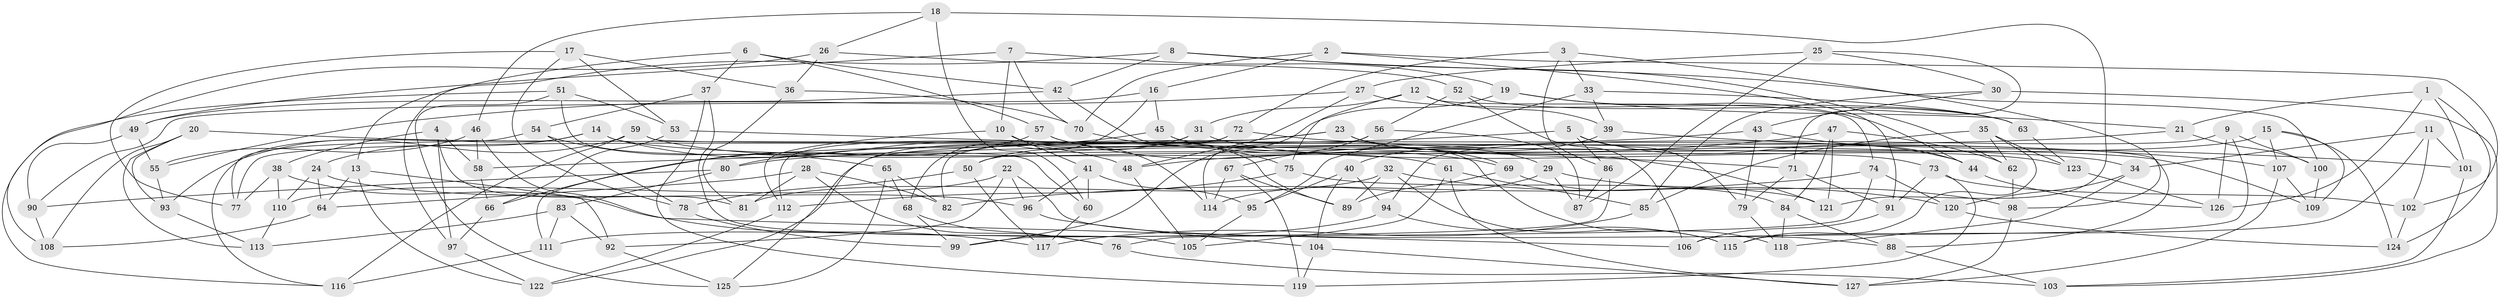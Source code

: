 // coarse degree distribution, {6: 0.421875, 5: 0.234375, 3: 0.03125, 4: 0.1875, 7: 0.046875, 8: 0.078125}
// Generated by graph-tools (version 1.1) at 2025/38/03/04/25 23:38:18]
// undirected, 127 vertices, 254 edges
graph export_dot {
  node [color=gray90,style=filled];
  1;
  2;
  3;
  4;
  5;
  6;
  7;
  8;
  9;
  10;
  11;
  12;
  13;
  14;
  15;
  16;
  17;
  18;
  19;
  20;
  21;
  22;
  23;
  24;
  25;
  26;
  27;
  28;
  29;
  30;
  31;
  32;
  33;
  34;
  35;
  36;
  37;
  38;
  39;
  40;
  41;
  42;
  43;
  44;
  45;
  46;
  47;
  48;
  49;
  50;
  51;
  52;
  53;
  54;
  55;
  56;
  57;
  58;
  59;
  60;
  61;
  62;
  63;
  64;
  65;
  66;
  67;
  68;
  69;
  70;
  71;
  72;
  73;
  74;
  75;
  76;
  77;
  78;
  79;
  80;
  81;
  82;
  83;
  84;
  85;
  86;
  87;
  88;
  89;
  90;
  91;
  92;
  93;
  94;
  95;
  96;
  97;
  98;
  99;
  100;
  101;
  102;
  103;
  104;
  105;
  106;
  107;
  108;
  109;
  110;
  111;
  112;
  113;
  114;
  115;
  116;
  117;
  118;
  119;
  120;
  121;
  122;
  123;
  124;
  125;
  126;
  127;
  1 -- 21;
  1 -- 124;
  1 -- 101;
  1 -- 126;
  2 -- 102;
  2 -- 16;
  2 -- 91;
  2 -- 70;
  3 -- 72;
  3 -- 33;
  3 -- 86;
  3 -- 98;
  4 -- 97;
  4 -- 81;
  4 -- 58;
  4 -- 38;
  5 -- 66;
  5 -- 86;
  5 -- 79;
  5 -- 44;
  6 -- 37;
  6 -- 13;
  6 -- 42;
  6 -- 57;
  7 -- 19;
  7 -- 10;
  7 -- 49;
  7 -- 70;
  8 -- 42;
  8 -- 100;
  8 -- 62;
  8 -- 97;
  9 -- 100;
  9 -- 94;
  9 -- 126;
  9 -- 106;
  10 -- 114;
  10 -- 112;
  10 -- 41;
  11 -- 101;
  11 -- 115;
  11 -- 34;
  11 -- 102;
  12 -- 75;
  12 -- 39;
  12 -- 74;
  12 -- 31;
  13 -- 64;
  13 -- 122;
  13 -- 92;
  14 -- 24;
  14 -- 109;
  14 -- 48;
  14 -- 116;
  15 -- 124;
  15 -- 107;
  15 -- 109;
  15 -- 50;
  16 -- 68;
  16 -- 45;
  16 -- 90;
  17 -- 36;
  17 -- 77;
  17 -- 78;
  17 -- 53;
  18 -- 121;
  18 -- 46;
  18 -- 26;
  18 -- 60;
  19 -- 21;
  19 -- 99;
  19 -- 44;
  20 -- 113;
  20 -- 108;
  20 -- 34;
  20 -- 93;
  21 -- 100;
  21 -- 80;
  22 -- 92;
  22 -- 88;
  22 -- 110;
  22 -- 96;
  23 -- 122;
  23 -- 29;
  23 -- 73;
  23 -- 82;
  24 -- 96;
  24 -- 110;
  24 -- 64;
  25 -- 71;
  25 -- 27;
  25 -- 30;
  25 -- 87;
  26 -- 108;
  26 -- 52;
  26 -- 36;
  27 -- 55;
  27 -- 63;
  27 -- 48;
  28 -- 76;
  28 -- 64;
  28 -- 82;
  28 -- 81;
  29 -- 98;
  29 -- 114;
  29 -- 87;
  30 -- 43;
  30 -- 85;
  30 -- 103;
  31 -- 50;
  31 -- 123;
  31 -- 77;
  32 -- 120;
  32 -- 115;
  32 -- 81;
  32 -- 89;
  33 -- 63;
  33 -- 95;
  33 -- 39;
  34 -- 118;
  34 -- 120;
  35 -- 123;
  35 -- 62;
  35 -- 115;
  35 -- 85;
  36 -- 70;
  36 -- 81;
  37 -- 54;
  37 -- 119;
  37 -- 105;
  38 -- 106;
  38 -- 77;
  38 -- 110;
  39 -- 101;
  39 -- 40;
  40 -- 94;
  40 -- 104;
  40 -- 95;
  41 -- 95;
  41 -- 60;
  41 -- 96;
  42 -- 49;
  42 -- 118;
  43 -- 79;
  43 -- 58;
  43 -- 44;
  44 -- 126;
  45 -- 69;
  45 -- 121;
  45 -- 80;
  46 -- 117;
  46 -- 55;
  46 -- 58;
  47 -- 121;
  47 -- 84;
  47 -- 48;
  47 -- 62;
  48 -- 105;
  49 -- 55;
  49 -- 90;
  50 -- 117;
  50 -- 78;
  51 -- 125;
  51 -- 116;
  51 -- 53;
  51 -- 60;
  52 -- 106;
  52 -- 56;
  52 -- 63;
  53 -- 71;
  53 -- 66;
  54 -- 77;
  54 -- 78;
  54 -- 65;
  55 -- 93;
  56 -- 87;
  56 -- 114;
  56 -- 67;
  57 -- 111;
  57 -- 69;
  57 -- 89;
  58 -- 66;
  59 -- 93;
  59 -- 88;
  59 -- 61;
  59 -- 116;
  60 -- 117;
  61 -- 105;
  61 -- 85;
  61 -- 127;
  62 -- 98;
  63 -- 123;
  64 -- 108;
  65 -- 125;
  65 -- 68;
  65 -- 82;
  66 -- 97;
  67 -- 89;
  67 -- 114;
  67 -- 119;
  68 -- 99;
  68 -- 76;
  69 -- 89;
  69 -- 84;
  70 -- 75;
  71 -- 91;
  71 -- 79;
  72 -- 112;
  72 -- 107;
  72 -- 125;
  73 -- 119;
  73 -- 102;
  73 -- 91;
  74 -- 120;
  74 -- 76;
  74 -- 82;
  75 -- 121;
  75 -- 112;
  76 -- 103;
  78 -- 99;
  79 -- 118;
  80 -- 90;
  80 -- 83;
  83 -- 92;
  83 -- 113;
  83 -- 111;
  84 -- 118;
  84 -- 88;
  85 -- 117;
  86 -- 87;
  86 -- 99;
  88 -- 103;
  90 -- 108;
  91 -- 106;
  92 -- 125;
  93 -- 113;
  94 -- 115;
  94 -- 111;
  95 -- 105;
  96 -- 104;
  97 -- 122;
  98 -- 127;
  100 -- 109;
  101 -- 103;
  102 -- 124;
  104 -- 119;
  104 -- 127;
  107 -- 109;
  107 -- 127;
  110 -- 113;
  111 -- 116;
  112 -- 122;
  120 -- 124;
  123 -- 126;
}
